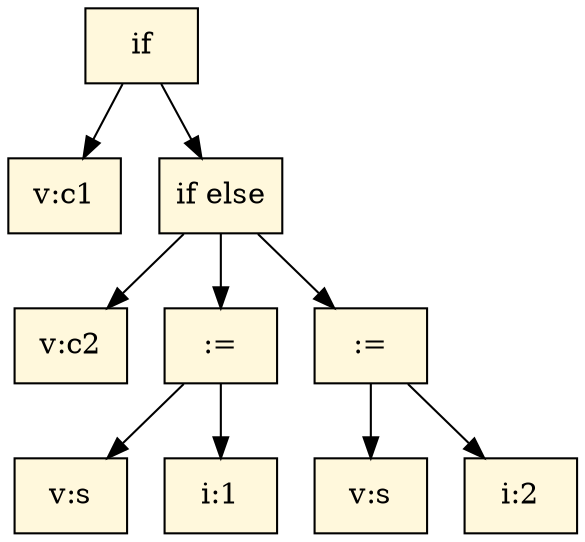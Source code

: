 digraph AST {
node [shape="box",style="filled",fillcolor="cornsilk"]9 [label="if"]
9 -> 0
9 -> 8
0 [label="v:c1"]
8 [label="if else"]
8 -> 1
8 -> 4
8 -> 7
1 [label="v:c2"]
4 [label=":="]
4 -> 2
4 -> 3
2 [label="v:s"]
3 [label="i:1"]
7 [label=":="]
7 -> 5
7 -> 6
5 [label="v:s"]
6 [label="i:2"]
}
